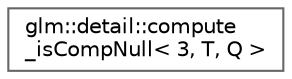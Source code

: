 digraph "Graphical Class Hierarchy"
{
 // LATEX_PDF_SIZE
  bgcolor="transparent";
  edge [fontname=Helvetica,fontsize=10,labelfontname=Helvetica,labelfontsize=10];
  node [fontname=Helvetica,fontsize=10,shape=box,height=0.2,width=0.4];
  rankdir="LR";
  Node0 [id="Node000000",label="glm::detail::compute\l_isCompNull\< 3, T, Q \>",height=0.2,width=0.4,color="grey40", fillcolor="white", style="filled",URL="$structglm_1_1detail_1_1compute__is_comp_null_3_013_00_01_t_00_01_q_01_4.html",tooltip=" "];
}
